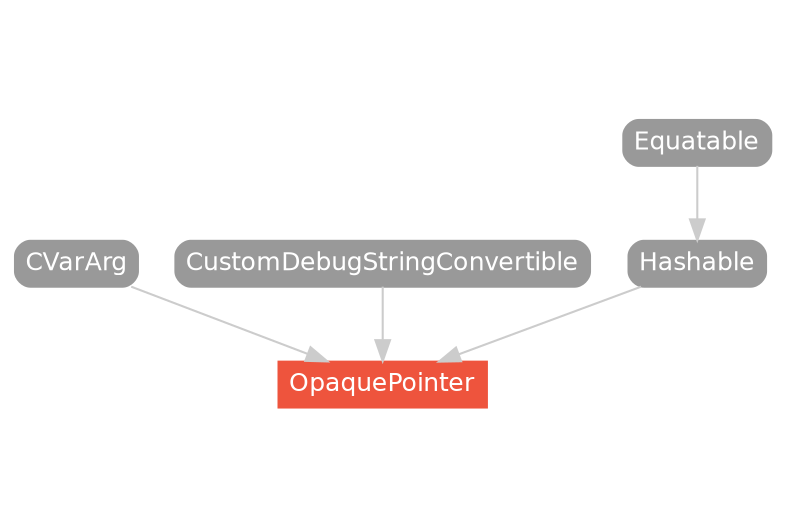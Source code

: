strict digraph "OpaquePointer - Type Hierarchy - SwiftDoc.org" {
    pad="0.1,0.8"
    node [shape=box, style="filled,rounded", color="#999999", fillcolor="#999999", fontcolor=white, fontname=Helvetica, fontnames="Helvetica,sansserif", fontsize=12, margin="0.07,0.05", height="0.3"]
    edge [color="#cccccc"]
    "CVarArg" [URL="/protocol/CVarArg/hierarchy/"]
    "CustomDebugStringConvertible" [URL="/protocol/CustomDebugStringConvertible/hierarchy/"]
    "Equatable" [URL="/protocol/Equatable/hierarchy/"]
    "Hashable" [URL="/protocol/Hashable/hierarchy/"]
    "OpaquePointer" [URL="/type/OpaquePointer/", style="filled", fillcolor="#ee543d", color="#ee543d"]    "Hashable" -> "OpaquePointer"
    "CustomDebugStringConvertible" -> "OpaquePointer"
    "CVarArg" -> "OpaquePointer"
    "Equatable" -> "Hashable"
    subgraph Types {
        rank = max; "OpaquePointer";
    }
}